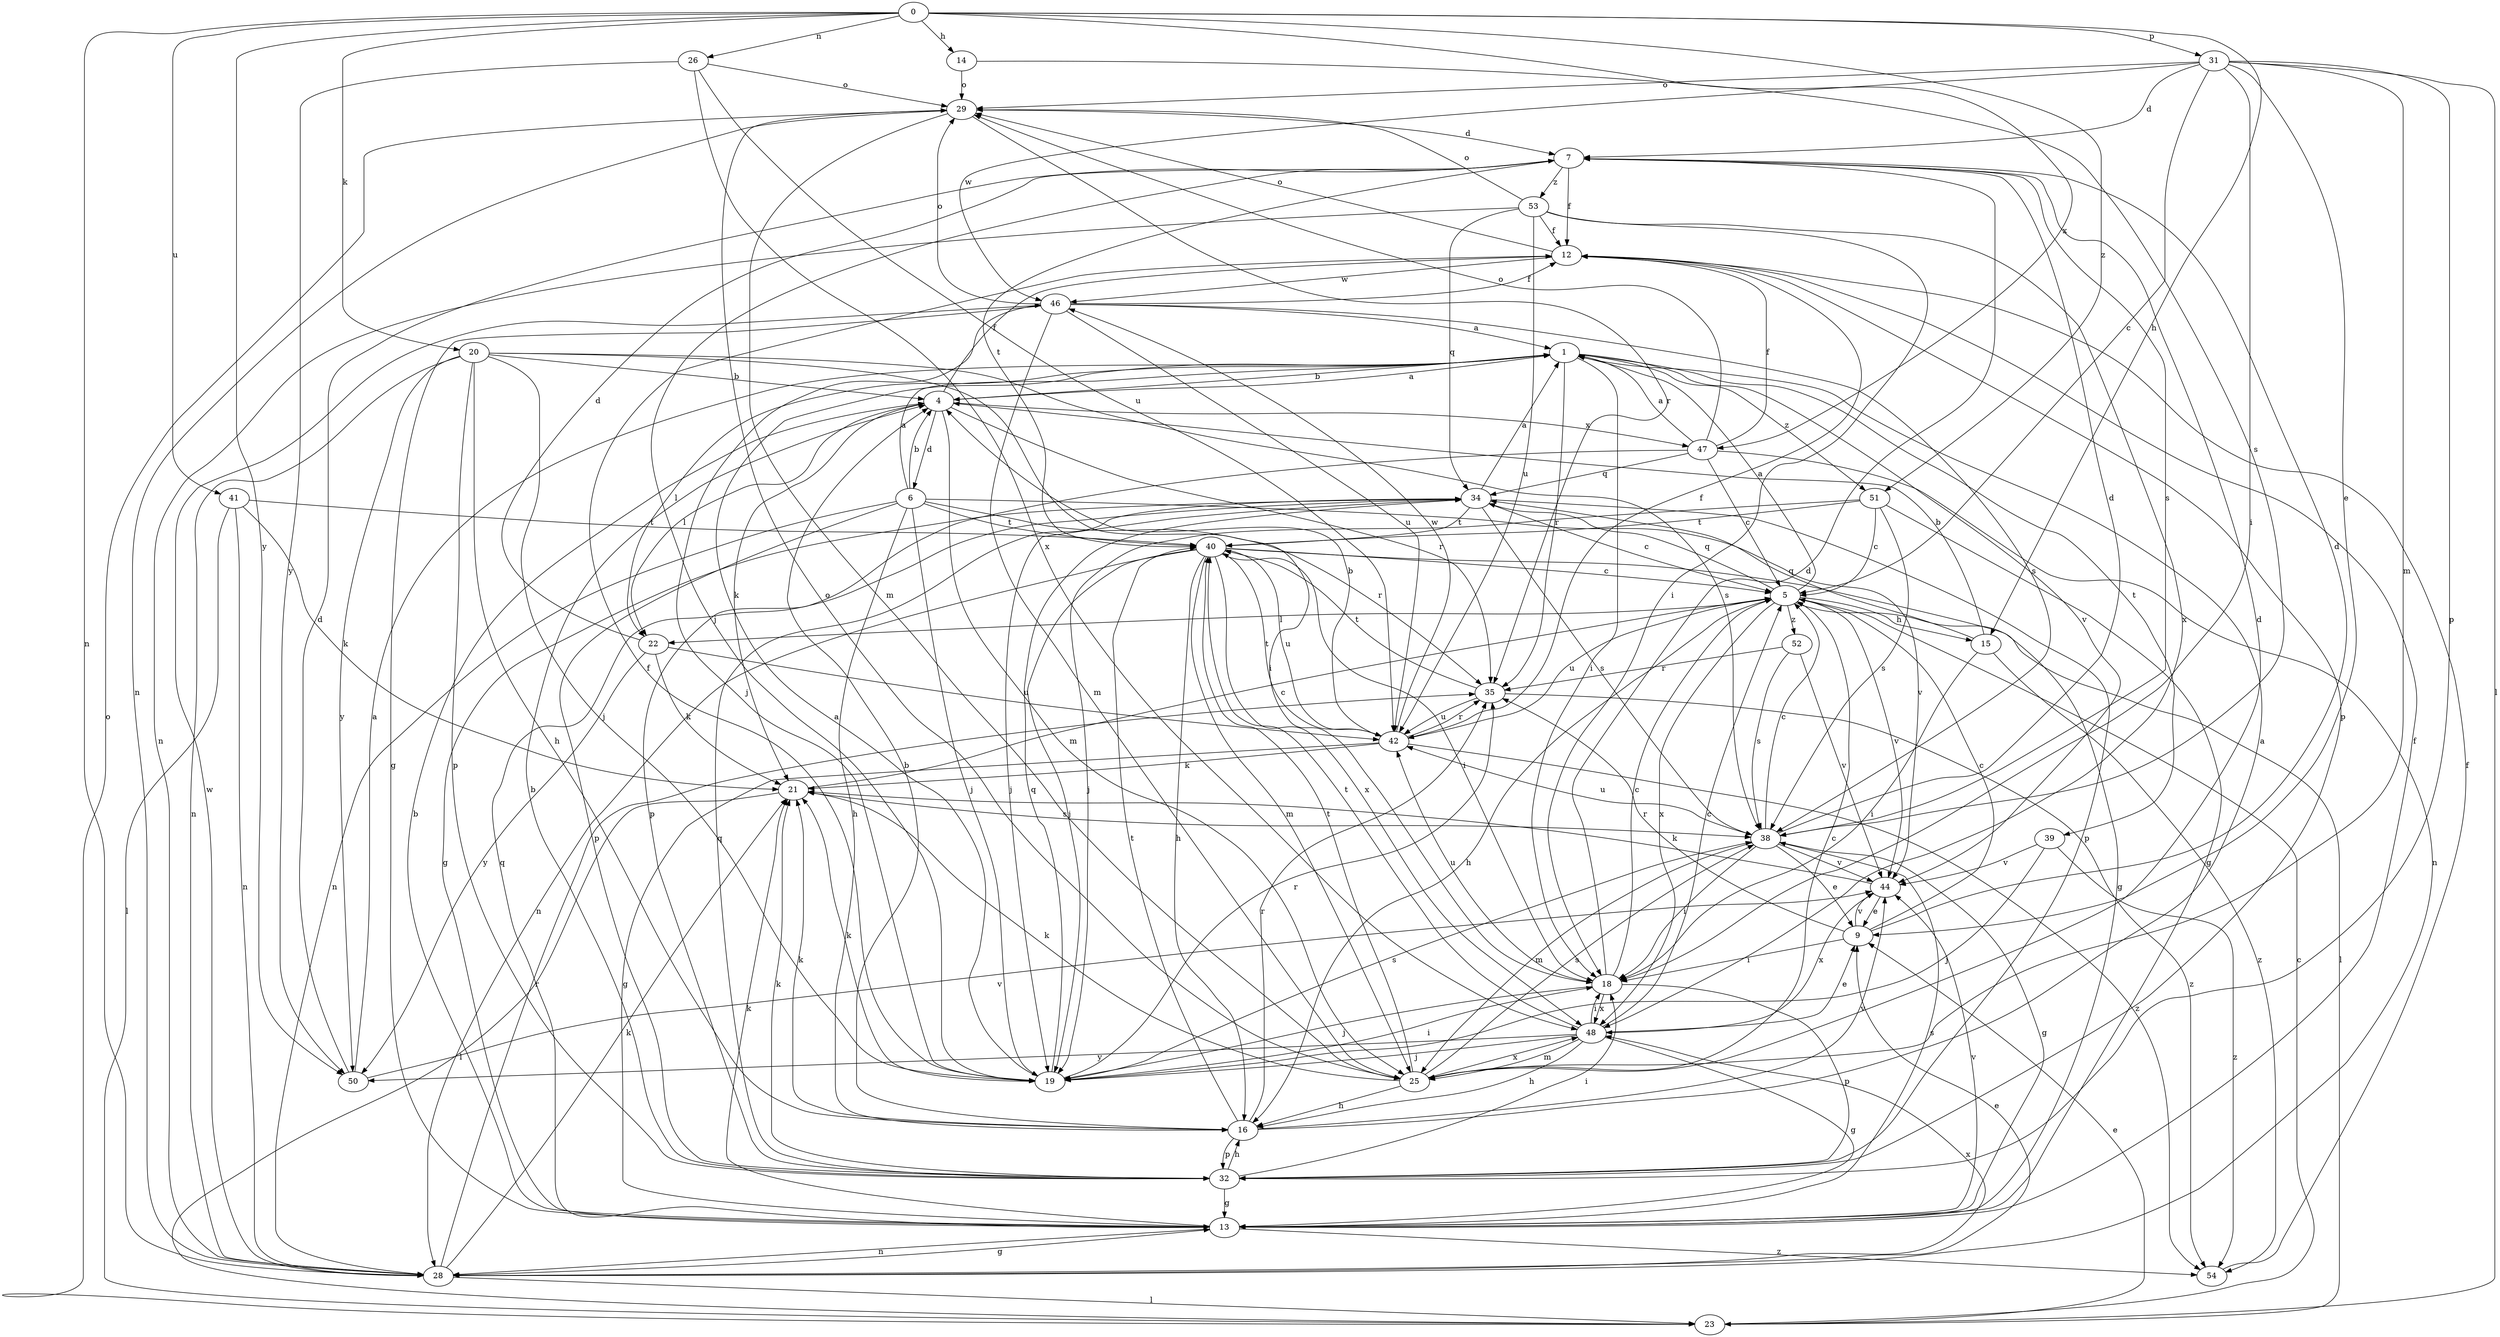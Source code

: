 strict digraph  {
0;
1;
4;
5;
6;
7;
9;
12;
13;
14;
15;
16;
18;
19;
20;
21;
22;
23;
25;
26;
28;
29;
31;
32;
34;
35;
38;
39;
40;
41;
42;
44;
46;
47;
48;
50;
51;
52;
53;
54;
0 -> 14  [label=h];
0 -> 15  [label=h];
0 -> 20  [label=k];
0 -> 26  [label=n];
0 -> 28  [label=n];
0 -> 31  [label=p];
0 -> 41  [label=u];
0 -> 47  [label=x];
0 -> 50  [label=y];
0 -> 51  [label=z];
1 -> 4  [label=b];
1 -> 18  [label=i];
1 -> 22  [label=l];
1 -> 35  [label=r];
1 -> 39  [label=t];
1 -> 44  [label=v];
1 -> 51  [label=z];
4 -> 1  [label=a];
4 -> 6  [label=d];
4 -> 12  [label=f];
4 -> 21  [label=k];
4 -> 22  [label=l];
4 -> 25  [label=m];
4 -> 35  [label=r];
4 -> 47  [label=x];
5 -> 1  [label=a];
5 -> 15  [label=h];
5 -> 16  [label=h];
5 -> 22  [label=l];
5 -> 23  [label=l];
5 -> 34  [label=q];
5 -> 42  [label=u];
5 -> 44  [label=v];
5 -> 48  [label=x];
5 -> 52  [label=z];
6 -> 1  [label=a];
6 -> 4  [label=b];
6 -> 16  [label=h];
6 -> 19  [label=j];
6 -> 28  [label=n];
6 -> 32  [label=p];
6 -> 35  [label=r];
6 -> 40  [label=t];
6 -> 44  [label=v];
7 -> 12  [label=f];
7 -> 19  [label=j];
7 -> 38  [label=s];
7 -> 40  [label=t];
7 -> 53  [label=z];
9 -> 5  [label=c];
9 -> 7  [label=d];
9 -> 18  [label=i];
9 -> 35  [label=r];
9 -> 44  [label=v];
12 -> 29  [label=o];
12 -> 32  [label=p];
12 -> 46  [label=w];
13 -> 4  [label=b];
13 -> 12  [label=f];
13 -> 21  [label=k];
13 -> 28  [label=n];
13 -> 34  [label=q];
13 -> 38  [label=s];
13 -> 44  [label=v];
13 -> 54  [label=z];
14 -> 29  [label=o];
14 -> 38  [label=s];
15 -> 4  [label=b];
15 -> 18  [label=i];
15 -> 34  [label=q];
15 -> 54  [label=z];
16 -> 1  [label=a];
16 -> 4  [label=b];
16 -> 21  [label=k];
16 -> 32  [label=p];
16 -> 35  [label=r];
16 -> 40  [label=t];
16 -> 44  [label=v];
18 -> 5  [label=c];
18 -> 7  [label=d];
18 -> 19  [label=j];
18 -> 32  [label=p];
18 -> 42  [label=u];
18 -> 48  [label=x];
19 -> 1  [label=a];
19 -> 12  [label=f];
19 -> 18  [label=i];
19 -> 21  [label=k];
19 -> 34  [label=q];
19 -> 35  [label=r];
19 -> 38  [label=s];
20 -> 4  [label=b];
20 -> 16  [label=h];
20 -> 18  [label=i];
20 -> 19  [label=j];
20 -> 28  [label=n];
20 -> 32  [label=p];
20 -> 38  [label=s];
20 -> 50  [label=y];
21 -> 5  [label=c];
21 -> 23  [label=l];
21 -> 38  [label=s];
22 -> 7  [label=d];
22 -> 21  [label=k];
22 -> 42  [label=u];
22 -> 50  [label=y];
23 -> 5  [label=c];
23 -> 9  [label=e];
23 -> 29  [label=o];
25 -> 5  [label=c];
25 -> 7  [label=d];
25 -> 16  [label=h];
25 -> 21  [label=k];
25 -> 29  [label=o];
25 -> 38  [label=s];
25 -> 40  [label=t];
25 -> 48  [label=x];
26 -> 29  [label=o];
26 -> 42  [label=u];
26 -> 48  [label=x];
26 -> 50  [label=y];
28 -> 9  [label=e];
28 -> 13  [label=g];
28 -> 21  [label=k];
28 -> 23  [label=l];
28 -> 35  [label=r];
28 -> 46  [label=w];
28 -> 48  [label=x];
29 -> 7  [label=d];
29 -> 25  [label=m];
29 -> 28  [label=n];
29 -> 35  [label=r];
31 -> 5  [label=c];
31 -> 7  [label=d];
31 -> 9  [label=e];
31 -> 18  [label=i];
31 -> 23  [label=l];
31 -> 25  [label=m];
31 -> 29  [label=o];
31 -> 32  [label=p];
31 -> 46  [label=w];
32 -> 4  [label=b];
32 -> 13  [label=g];
32 -> 16  [label=h];
32 -> 18  [label=i];
32 -> 21  [label=k];
32 -> 34  [label=q];
34 -> 1  [label=a];
34 -> 5  [label=c];
34 -> 13  [label=g];
34 -> 19  [label=j];
34 -> 32  [label=p];
34 -> 38  [label=s];
34 -> 40  [label=t];
35 -> 40  [label=t];
35 -> 42  [label=u];
35 -> 54  [label=z];
38 -> 5  [label=c];
38 -> 7  [label=d];
38 -> 9  [label=e];
38 -> 13  [label=g];
38 -> 18  [label=i];
38 -> 25  [label=m];
38 -> 42  [label=u];
38 -> 44  [label=v];
39 -> 19  [label=j];
39 -> 44  [label=v];
39 -> 54  [label=z];
40 -> 5  [label=c];
40 -> 13  [label=g];
40 -> 16  [label=h];
40 -> 18  [label=i];
40 -> 19  [label=j];
40 -> 25  [label=m];
40 -> 28  [label=n];
40 -> 42  [label=u];
40 -> 48  [label=x];
41 -> 21  [label=k];
41 -> 23  [label=l];
41 -> 28  [label=n];
41 -> 40  [label=t];
42 -> 4  [label=b];
42 -> 12  [label=f];
42 -> 13  [label=g];
42 -> 21  [label=k];
42 -> 35  [label=r];
42 -> 40  [label=t];
42 -> 46  [label=w];
42 -> 54  [label=z];
44 -> 9  [label=e];
44 -> 21  [label=k];
44 -> 48  [label=x];
46 -> 1  [label=a];
46 -> 12  [label=f];
46 -> 13  [label=g];
46 -> 19  [label=j];
46 -> 25  [label=m];
46 -> 29  [label=o];
46 -> 38  [label=s];
46 -> 42  [label=u];
47 -> 1  [label=a];
47 -> 5  [label=c];
47 -> 12  [label=f];
47 -> 28  [label=n];
47 -> 29  [label=o];
47 -> 32  [label=p];
47 -> 34  [label=q];
48 -> 5  [label=c];
48 -> 9  [label=e];
48 -> 13  [label=g];
48 -> 16  [label=h];
48 -> 18  [label=i];
48 -> 19  [label=j];
48 -> 25  [label=m];
48 -> 40  [label=t];
48 -> 50  [label=y];
50 -> 1  [label=a];
50 -> 7  [label=d];
50 -> 44  [label=v];
51 -> 5  [label=c];
51 -> 13  [label=g];
51 -> 19  [label=j];
51 -> 38  [label=s];
51 -> 40  [label=t];
52 -> 35  [label=r];
52 -> 38  [label=s];
52 -> 44  [label=v];
53 -> 12  [label=f];
53 -> 18  [label=i];
53 -> 28  [label=n];
53 -> 29  [label=o];
53 -> 34  [label=q];
53 -> 42  [label=u];
53 -> 48  [label=x];
54 -> 12  [label=f];
}
